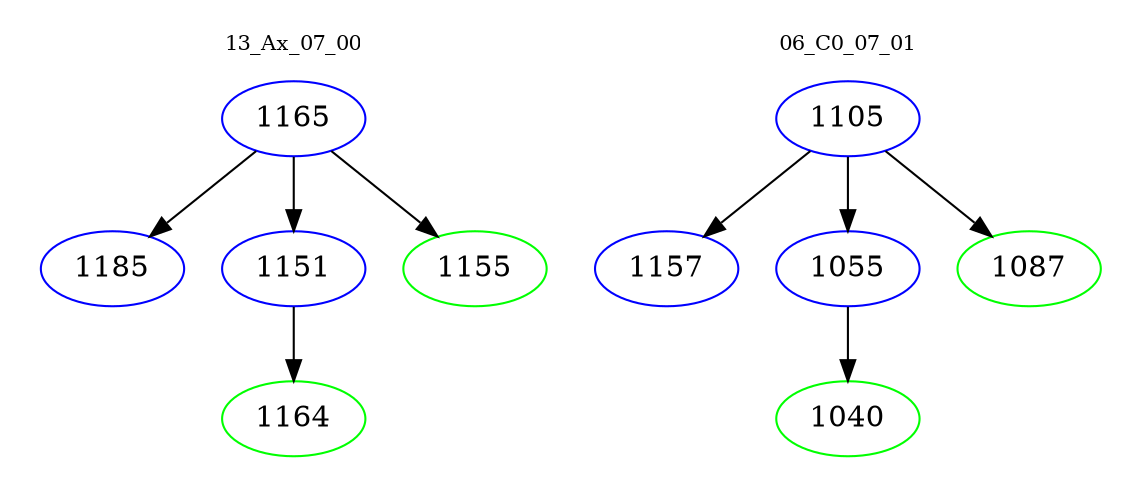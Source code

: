 digraph{
subgraph cluster_0 {
color = white
label = "13_Ax_07_00";
fontsize=10;
T0_1165 [label="1165", color="blue"]
T0_1165 -> T0_1185 [color="black"]
T0_1185 [label="1185", color="blue"]
T0_1165 -> T0_1151 [color="black"]
T0_1151 [label="1151", color="blue"]
T0_1151 -> T0_1164 [color="black"]
T0_1164 [label="1164", color="green"]
T0_1165 -> T0_1155 [color="black"]
T0_1155 [label="1155", color="green"]
}
subgraph cluster_1 {
color = white
label = "06_C0_07_01";
fontsize=10;
T1_1105 [label="1105", color="blue"]
T1_1105 -> T1_1157 [color="black"]
T1_1157 [label="1157", color="blue"]
T1_1105 -> T1_1055 [color="black"]
T1_1055 [label="1055", color="blue"]
T1_1055 -> T1_1040 [color="black"]
T1_1040 [label="1040", color="green"]
T1_1105 -> T1_1087 [color="black"]
T1_1087 [label="1087", color="green"]
}
}
